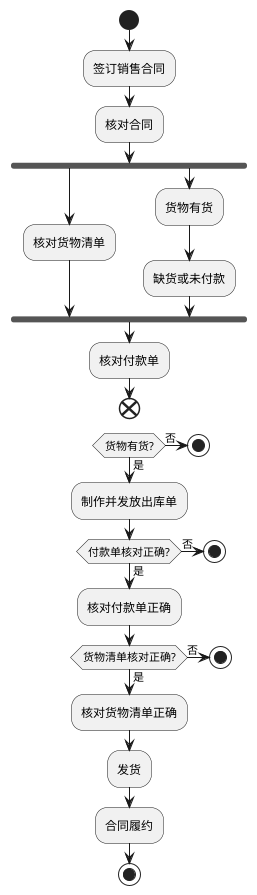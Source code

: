 @startuml
start
:签订销售合同;
:核对合同;
fork
  :核对货物清单;
  fork again
    :货物有货;
    :缺货或未付款;
  end fork
  :核对付款单;
end
if (货物有货?) then (是)
  :制作并发放出库单;
else (否)
  stop
endif
if (付款单核对正确?) then (是)
  :核对付款单正确;
else (否)
  stop
endif

if (货物清单核对正确?) then (是)
  :核对货物清单正确;
  :发货;
  :合同履约;
else (否)
  stop
endif
stop
@enduml